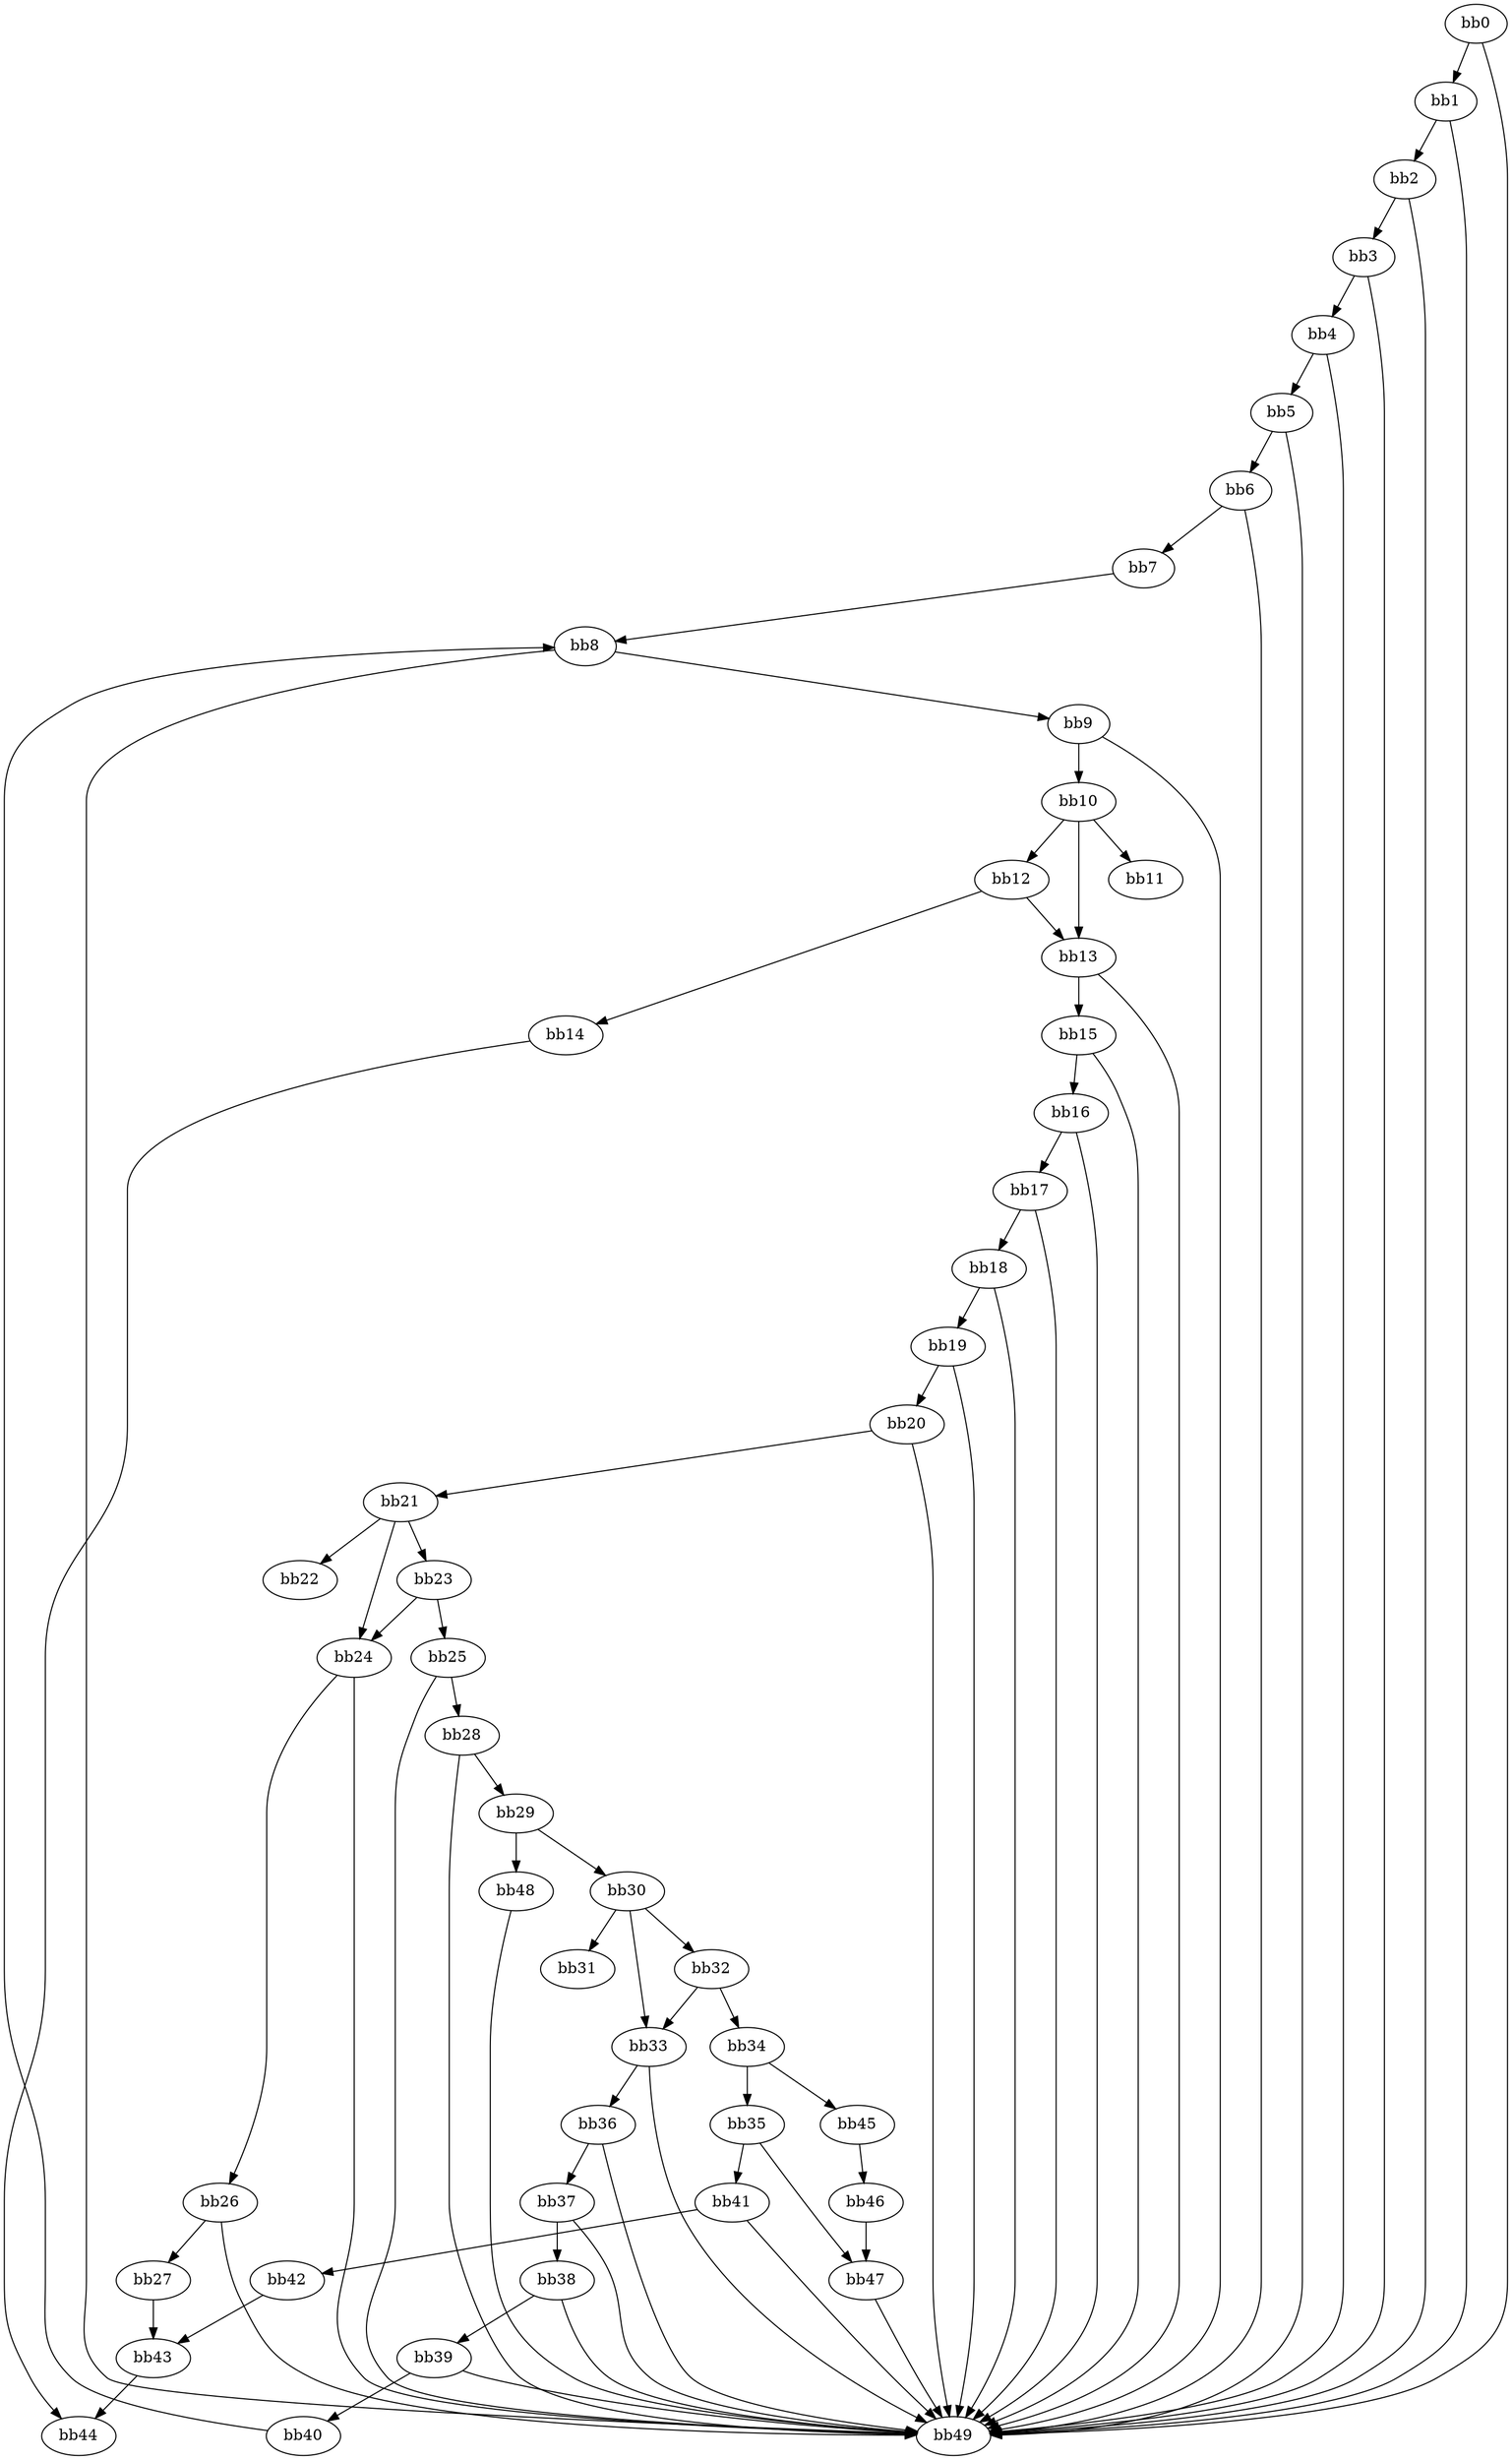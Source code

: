 digraph {
    0 [ label = "bb0\l" ]
    1 [ label = "bb1\l" ]
    2 [ label = "bb2\l" ]
    3 [ label = "bb3\l" ]
    4 [ label = "bb4\l" ]
    5 [ label = "bb5\l" ]
    6 [ label = "bb6\l" ]
    7 [ label = "bb7\l" ]
    8 [ label = "bb8\l" ]
    9 [ label = "bb9\l" ]
    10 [ label = "bb10\l" ]
    11 [ label = "bb11\l" ]
    12 [ label = "bb12\l" ]
    13 [ label = "bb13\l" ]
    14 [ label = "bb14\l" ]
    15 [ label = "bb15\l" ]
    16 [ label = "bb16\l" ]
    17 [ label = "bb17\l" ]
    18 [ label = "bb18\l" ]
    19 [ label = "bb19\l" ]
    20 [ label = "bb20\l" ]
    21 [ label = "bb21\l" ]
    22 [ label = "bb22\l" ]
    23 [ label = "bb23\l" ]
    24 [ label = "bb24\l" ]
    25 [ label = "bb25\l" ]
    26 [ label = "bb26\l" ]
    27 [ label = "bb27\l" ]
    28 [ label = "bb28\l" ]
    29 [ label = "bb29\l" ]
    30 [ label = "bb30\l" ]
    31 [ label = "bb31\l" ]
    32 [ label = "bb32\l" ]
    33 [ label = "bb33\l" ]
    34 [ label = "bb34\l" ]
    35 [ label = "bb35\l" ]
    36 [ label = "bb36\l" ]
    37 [ label = "bb37\l" ]
    38 [ label = "bb38\l" ]
    39 [ label = "bb39\l" ]
    40 [ label = "bb40\l" ]
    41 [ label = "bb41\l" ]
    42 [ label = "bb42\l" ]
    43 [ label = "bb43\l" ]
    44 [ label = "bb44\l" ]
    45 [ label = "bb45\l" ]
    46 [ label = "bb46\l" ]
    47 [ label = "bb47\l" ]
    48 [ label = "bb48\l" ]
    49 [ label = "bb49\l" ]
    0 -> 1 [ ]
    0 -> 49 [ ]
    1 -> 2 [ ]
    1 -> 49 [ ]
    2 -> 3 [ ]
    2 -> 49 [ ]
    3 -> 4 [ ]
    3 -> 49 [ ]
    4 -> 5 [ ]
    4 -> 49 [ ]
    5 -> 6 [ ]
    5 -> 49 [ ]
    6 -> 7 [ ]
    6 -> 49 [ ]
    7 -> 8 [ ]
    8 -> 9 [ ]
    8 -> 49 [ ]
    9 -> 10 [ ]
    9 -> 49 [ ]
    10 -> 11 [ ]
    10 -> 12 [ ]
    10 -> 13 [ ]
    12 -> 13 [ ]
    12 -> 14 [ ]
    13 -> 15 [ ]
    13 -> 49 [ ]
    14 -> 44 [ ]
    15 -> 16 [ ]
    15 -> 49 [ ]
    16 -> 17 [ ]
    16 -> 49 [ ]
    17 -> 18 [ ]
    17 -> 49 [ ]
    18 -> 19 [ ]
    18 -> 49 [ ]
    19 -> 20 [ ]
    19 -> 49 [ ]
    20 -> 21 [ ]
    20 -> 49 [ ]
    21 -> 22 [ ]
    21 -> 23 [ ]
    21 -> 24 [ ]
    23 -> 24 [ ]
    23 -> 25 [ ]
    24 -> 26 [ ]
    24 -> 49 [ ]
    25 -> 28 [ ]
    25 -> 49 [ ]
    26 -> 27 [ ]
    26 -> 49 [ ]
    27 -> 43 [ ]
    28 -> 29 [ ]
    28 -> 49 [ ]
    29 -> 30 [ ]
    29 -> 48 [ ]
    30 -> 31 [ ]
    30 -> 32 [ ]
    30 -> 33 [ ]
    32 -> 33 [ ]
    32 -> 34 [ ]
    33 -> 36 [ ]
    33 -> 49 [ ]
    34 -> 35 [ ]
    34 -> 45 [ ]
    35 -> 41 [ ]
    35 -> 47 [ ]
    36 -> 37 [ ]
    36 -> 49 [ ]
    37 -> 38 [ ]
    37 -> 49 [ ]
    38 -> 39 [ ]
    38 -> 49 [ ]
    39 -> 40 [ ]
    39 -> 49 [ ]
    40 -> 8 [ ]
    41 -> 42 [ ]
    41 -> 49 [ ]
    42 -> 43 [ ]
    43 -> 44 [ ]
    45 -> 46 [ ]
    46 -> 47 [ ]
    47 -> 49 [ ]
    48 -> 49 [ ]
}

